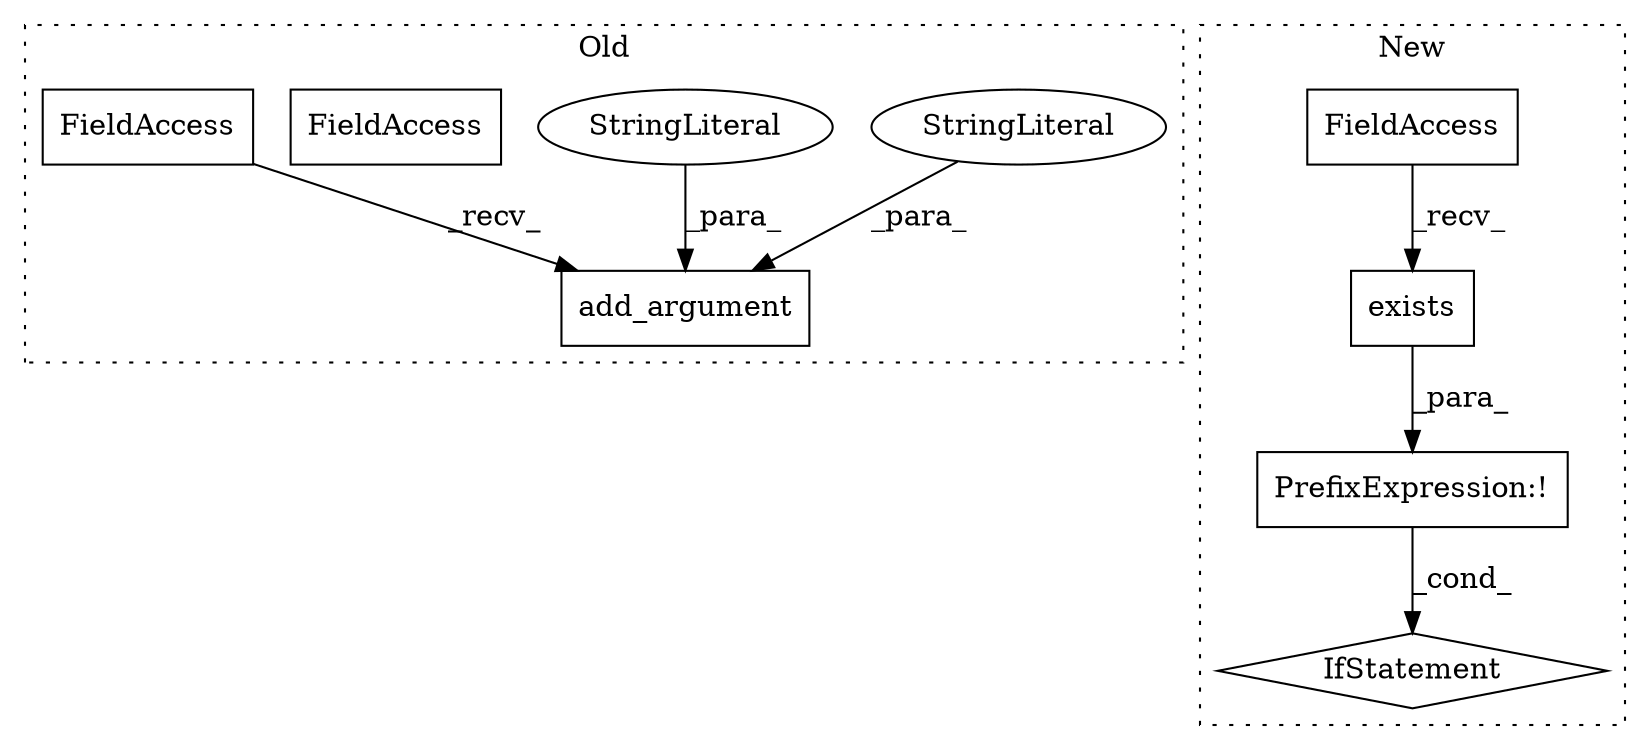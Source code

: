 digraph G {
subgraph cluster0 {
1 [label="add_argument" a="32" s="9104,9194" l="13,1" shape="box"];
3 [label="StringLiteral" a="45" s="9151" l="43" shape="ellipse"];
4 [label="StringLiteral" a="45" s="9117" l="13" shape="ellipse"];
8 [label="FieldAccess" a="22" s="9097" l="6" shape="box"];
9 [label="FieldAccess" a="22" s="9097" l="6" shape="box"];
label = "Old";
style="dotted";
}
subgraph cluster1 {
2 [label="exists" a="32" s="1121,1141" l="7,1" shape="box"];
5 [label="FieldAccess" a="22" s="1113" l="7" shape="box"];
6 [label="IfStatement" a="25" s="1108,1142" l="4,2" shape="diamond"];
7 [label="PrefixExpression:!" a="38" s="1112" l="1" shape="box"];
label = "New";
style="dotted";
}
2 -> 7 [label="_para_"];
3 -> 1 [label="_para_"];
4 -> 1 [label="_para_"];
5 -> 2 [label="_recv_"];
7 -> 6 [label="_cond_"];
9 -> 1 [label="_recv_"];
}